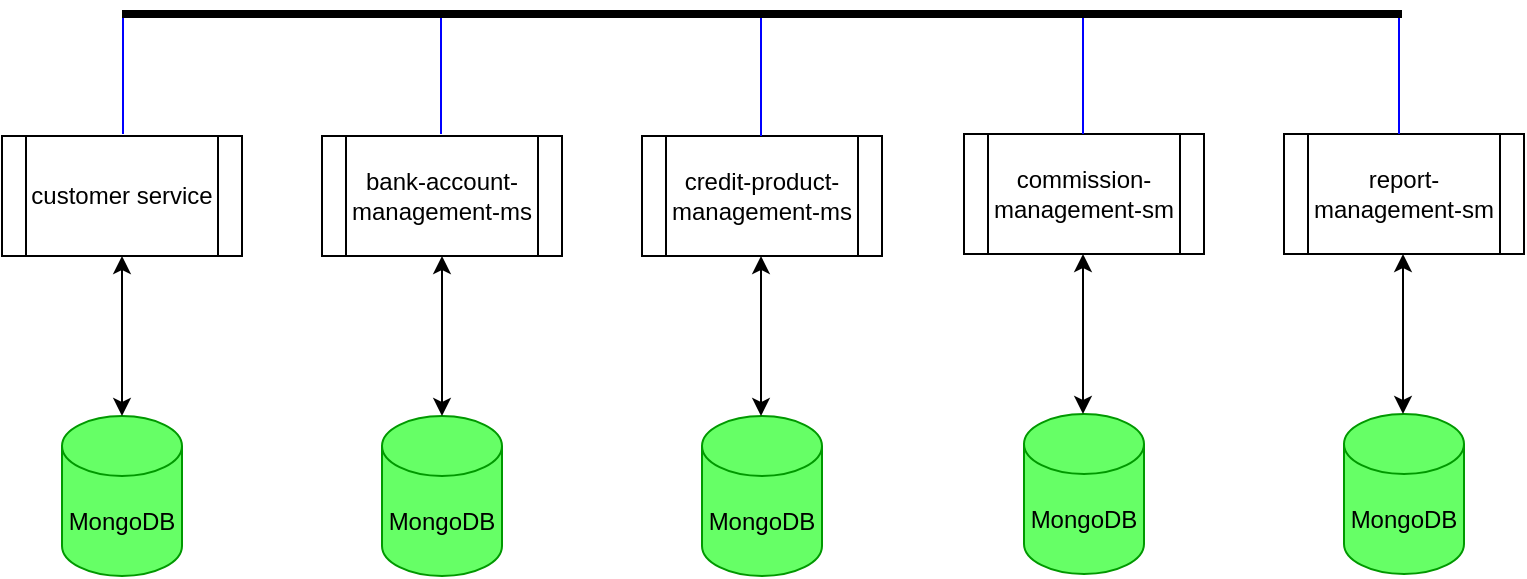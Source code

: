 <mxfile version="23.1.6" type="device">
  <diagram id="prtHgNgQTEPvFCAcTncT" name="Page-1">
    <mxGraphModel dx="1120" dy="468" grid="1" gridSize="10" guides="1" tooltips="1" connect="1" arrows="1" fold="1" page="1" pageScale="1" pageWidth="827" pageHeight="1169" math="0" shadow="0">
      <root>
        <mxCell id="0" />
        <mxCell id="1" parent="0" />
        <mxCell id="-VIDzHowxfpOgBwGngfr-1" value="customer service" style="shape=process;whiteSpace=wrap;html=1;backgroundOutline=1;" parent="1" vertex="1">
          <mxGeometry x="280" y="1020" width="120" height="60" as="geometry" />
        </mxCell>
        <mxCell id="-VIDzHowxfpOgBwGngfr-2" value="bank-account-management-ms" style="shape=process;whiteSpace=wrap;html=1;backgroundOutline=1;" parent="1" vertex="1">
          <mxGeometry x="440" y="1020" width="120" height="60" as="geometry" />
        </mxCell>
        <mxCell id="-VIDzHowxfpOgBwGngfr-3" value="credit-product-management-ms" style="shape=process;whiteSpace=wrap;html=1;backgroundOutline=1;" parent="1" vertex="1">
          <mxGeometry x="600" y="1020" width="120" height="60" as="geometry" />
        </mxCell>
        <mxCell id="-VIDzHowxfpOgBwGngfr-4" value="MongoDB" style="shape=cylinder3;whiteSpace=wrap;html=1;boundedLbl=1;backgroundOutline=1;size=15;strokeColor=#009900;fillColor=#66FF66;" parent="1" vertex="1">
          <mxGeometry x="310" y="1160" width="60" height="80" as="geometry" />
        </mxCell>
        <mxCell id="-VIDzHowxfpOgBwGngfr-5" value="MongoDB" style="shape=cylinder3;whiteSpace=wrap;html=1;boundedLbl=1;backgroundOutline=1;size=15;strokeColor=#009900;fillColor=#66FF66;" parent="1" vertex="1">
          <mxGeometry x="470" y="1160" width="60" height="80" as="geometry" />
        </mxCell>
        <mxCell id="-VIDzHowxfpOgBwGngfr-6" value="MongoDB" style="shape=cylinder3;whiteSpace=wrap;html=1;boundedLbl=1;backgroundOutline=1;size=15;strokeColor=#009900;fillColor=#66FF66;" parent="1" vertex="1">
          <mxGeometry x="630" y="1160" width="60" height="80" as="geometry" />
        </mxCell>
        <mxCell id="-VIDzHowxfpOgBwGngfr-7" value="" style="endArrow=classic;startArrow=classic;html=1;rounded=0;exitX=0.5;exitY=0;exitDx=0;exitDy=0;exitPerimeter=0;" parent="1" source="-VIDzHowxfpOgBwGngfr-4" edge="1">
          <mxGeometry width="50" height="50" relative="1" as="geometry">
            <mxPoint x="290" y="1130" as="sourcePoint" />
            <mxPoint x="340" y="1080" as="targetPoint" />
          </mxGeometry>
        </mxCell>
        <mxCell id="-VIDzHowxfpOgBwGngfr-8" value="" style="endArrow=classic;startArrow=classic;html=1;rounded=0;exitX=0.5;exitY=0;exitDx=0;exitDy=0;exitPerimeter=0;" parent="1" edge="1">
          <mxGeometry width="50" height="50" relative="1" as="geometry">
            <mxPoint x="500" y="1160" as="sourcePoint" />
            <mxPoint x="500" y="1080" as="targetPoint" />
          </mxGeometry>
        </mxCell>
        <mxCell id="-VIDzHowxfpOgBwGngfr-9" value="" style="endArrow=classic;startArrow=classic;html=1;rounded=0;exitX=0.5;exitY=0;exitDx=0;exitDy=0;exitPerimeter=0;" parent="1" edge="1">
          <mxGeometry width="50" height="50" relative="1" as="geometry">
            <mxPoint x="659.5" y="1160" as="sourcePoint" />
            <mxPoint x="659.5" y="1080" as="targetPoint" />
          </mxGeometry>
        </mxCell>
        <mxCell id="cHgR2R6nMw6774OHP170-1" value="commission-management-sm" style="shape=process;whiteSpace=wrap;html=1;backgroundOutline=1;" vertex="1" parent="1">
          <mxGeometry x="761" y="1019" width="120" height="60" as="geometry" />
        </mxCell>
        <mxCell id="cHgR2R6nMw6774OHP170-2" value="MongoDB" style="shape=cylinder3;whiteSpace=wrap;html=1;boundedLbl=1;backgroundOutline=1;size=15;strokeColor=#009900;fillColor=#66FF66;" vertex="1" parent="1">
          <mxGeometry x="791" y="1159" width="60" height="80" as="geometry" />
        </mxCell>
        <mxCell id="cHgR2R6nMw6774OHP170-3" value="" style="endArrow=classic;startArrow=classic;html=1;rounded=0;exitX=0.5;exitY=0;exitDx=0;exitDy=0;exitPerimeter=0;" edge="1" parent="1">
          <mxGeometry width="50" height="50" relative="1" as="geometry">
            <mxPoint x="820.5" y="1159" as="sourcePoint" />
            <mxPoint x="820.5" y="1079" as="targetPoint" />
          </mxGeometry>
        </mxCell>
        <mxCell id="cHgR2R6nMw6774OHP170-4" value="report-management-sm" style="shape=process;whiteSpace=wrap;html=1;backgroundOutline=1;" vertex="1" parent="1">
          <mxGeometry x="921" y="1019" width="120" height="60" as="geometry" />
        </mxCell>
        <mxCell id="cHgR2R6nMw6774OHP170-5" value="MongoDB" style="shape=cylinder3;whiteSpace=wrap;html=1;boundedLbl=1;backgroundOutline=1;size=15;strokeColor=#009900;fillColor=#66FF66;" vertex="1" parent="1">
          <mxGeometry x="951" y="1159" width="60" height="80" as="geometry" />
        </mxCell>
        <mxCell id="cHgR2R6nMw6774OHP170-6" value="" style="endArrow=classic;startArrow=classic;html=1;rounded=0;exitX=0.5;exitY=0;exitDx=0;exitDy=0;exitPerimeter=0;" edge="1" parent="1">
          <mxGeometry width="50" height="50" relative="1" as="geometry">
            <mxPoint x="980.5" y="1159" as="sourcePoint" />
            <mxPoint x="980.5" y="1079" as="targetPoint" />
          </mxGeometry>
        </mxCell>
        <mxCell id="cHgR2R6nMw6774OHP170-8" value="" style="endArrow=none;html=1;rounded=0;strokeColor=#0000FF;" edge="1" parent="1">
          <mxGeometry width="50" height="50" relative="1" as="geometry">
            <mxPoint x="499.5" y="1019" as="sourcePoint" />
            <mxPoint x="499.5" y="959" as="targetPoint" />
          </mxGeometry>
        </mxCell>
        <mxCell id="cHgR2R6nMw6774OHP170-9" value="" style="endArrow=none;html=1;rounded=0;strokeColor=#0000FF;" edge="1" parent="1">
          <mxGeometry width="50" height="50" relative="1" as="geometry">
            <mxPoint x="659.5" y="1020" as="sourcePoint" />
            <mxPoint x="659.5" y="960" as="targetPoint" />
          </mxGeometry>
        </mxCell>
        <mxCell id="cHgR2R6nMw6774OHP170-11" value="" style="endArrow=none;html=1;rounded=0;strokeColor=#0000FF;" edge="1" parent="1">
          <mxGeometry width="50" height="50" relative="1" as="geometry">
            <mxPoint x="340.5" y="1019" as="sourcePoint" />
            <mxPoint x="340.5" y="959" as="targetPoint" />
          </mxGeometry>
        </mxCell>
        <mxCell id="cHgR2R6nMw6774OHP170-12" value="" style="endArrow=none;html=1;rounded=0;strokeColor=#0000FF;" edge="1" parent="1">
          <mxGeometry width="50" height="50" relative="1" as="geometry">
            <mxPoint x="820.5" y="1019" as="sourcePoint" />
            <mxPoint x="820.5" y="959" as="targetPoint" />
          </mxGeometry>
        </mxCell>
        <mxCell id="cHgR2R6nMw6774OHP170-13" value="" style="endArrow=none;html=1;rounded=0;strokeColor=#0000FF;" edge="1" parent="1">
          <mxGeometry width="50" height="50" relative="1" as="geometry">
            <mxPoint x="978.5" y="1019" as="sourcePoint" />
            <mxPoint x="978.5" y="959" as="targetPoint" />
          </mxGeometry>
        </mxCell>
        <mxCell id="cHgR2R6nMw6774OHP170-17" value="" style="line;strokeWidth=4;html=1;perimeter=backbonePerimeter;points=[];outlineConnect=0;" vertex="1" parent="1">
          <mxGeometry x="340" y="954" width="640" height="10" as="geometry" />
        </mxCell>
      </root>
    </mxGraphModel>
  </diagram>
</mxfile>
